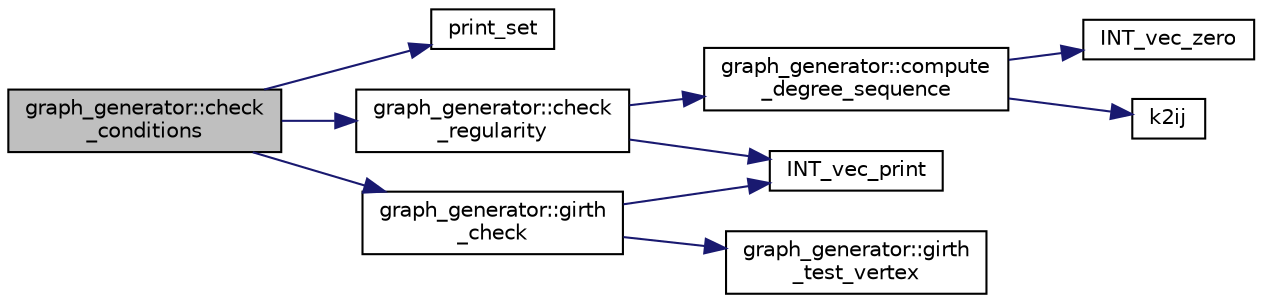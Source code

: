 digraph "graph_generator::check_conditions"
{
  edge [fontname="Helvetica",fontsize="10",labelfontname="Helvetica",labelfontsize="10"];
  node [fontname="Helvetica",fontsize="10",shape=record];
  rankdir="LR";
  Node4 [label="graph_generator::check\l_conditions",height=0.2,width=0.4,color="black", fillcolor="grey75", style="filled", fontcolor="black"];
  Node4 -> Node5 [color="midnightblue",fontsize="10",style="solid",fontname="Helvetica"];
  Node5 [label="print_set",height=0.2,width=0.4,color="black", fillcolor="white", style="filled",URL="$d3/d82/graph__generator_8_c.html#a8c1a5fc71aea7ff31d181f0103196a24"];
  Node4 -> Node6 [color="midnightblue",fontsize="10",style="solid",fontname="Helvetica"];
  Node6 [label="graph_generator::check\l_regularity",height=0.2,width=0.4,color="black", fillcolor="white", style="filled",URL="$d9/d91/classgraph__generator.html#a8606511db2ddfc8c067160cf4e89afab"];
  Node6 -> Node7 [color="midnightblue",fontsize="10",style="solid",fontname="Helvetica"];
  Node7 [label="INT_vec_print",height=0.2,width=0.4,color="black", fillcolor="white", style="filled",URL="$df/dbf/sajeeb_8_c.html#a79a5901af0b47dd0d694109543c027fe"];
  Node6 -> Node8 [color="midnightblue",fontsize="10",style="solid",fontname="Helvetica"];
  Node8 [label="graph_generator::compute\l_degree_sequence",height=0.2,width=0.4,color="black", fillcolor="white", style="filled",URL="$d9/d91/classgraph__generator.html#aed762e0e135c3199f06859d5ffec9d6f"];
  Node8 -> Node9 [color="midnightblue",fontsize="10",style="solid",fontname="Helvetica"];
  Node9 [label="INT_vec_zero",height=0.2,width=0.4,color="black", fillcolor="white", style="filled",URL="$df/dbf/sajeeb_8_c.html#aa8c9c7977203577026080f546fe4980f"];
  Node8 -> Node10 [color="midnightblue",fontsize="10",style="solid",fontname="Helvetica"];
  Node10 [label="k2ij",height=0.2,width=0.4,color="black", fillcolor="white", style="filled",URL="$df/dbf/sajeeb_8_c.html#a94379148acec1c2aeedad1903aa0756a"];
  Node4 -> Node11 [color="midnightblue",fontsize="10",style="solid",fontname="Helvetica"];
  Node11 [label="graph_generator::girth\l_check",height=0.2,width=0.4,color="black", fillcolor="white", style="filled",URL="$d9/d91/classgraph__generator.html#ac4952fda4ff10a97e36670ac21749cf0"];
  Node11 -> Node7 [color="midnightblue",fontsize="10",style="solid",fontname="Helvetica"];
  Node11 -> Node12 [color="midnightblue",fontsize="10",style="solid",fontname="Helvetica"];
  Node12 [label="graph_generator::girth\l_test_vertex",height=0.2,width=0.4,color="black", fillcolor="white", style="filled",URL="$d9/d91/classgraph__generator.html#a87d9f35c6f8558ae279c4ed864e5da70"];
}
